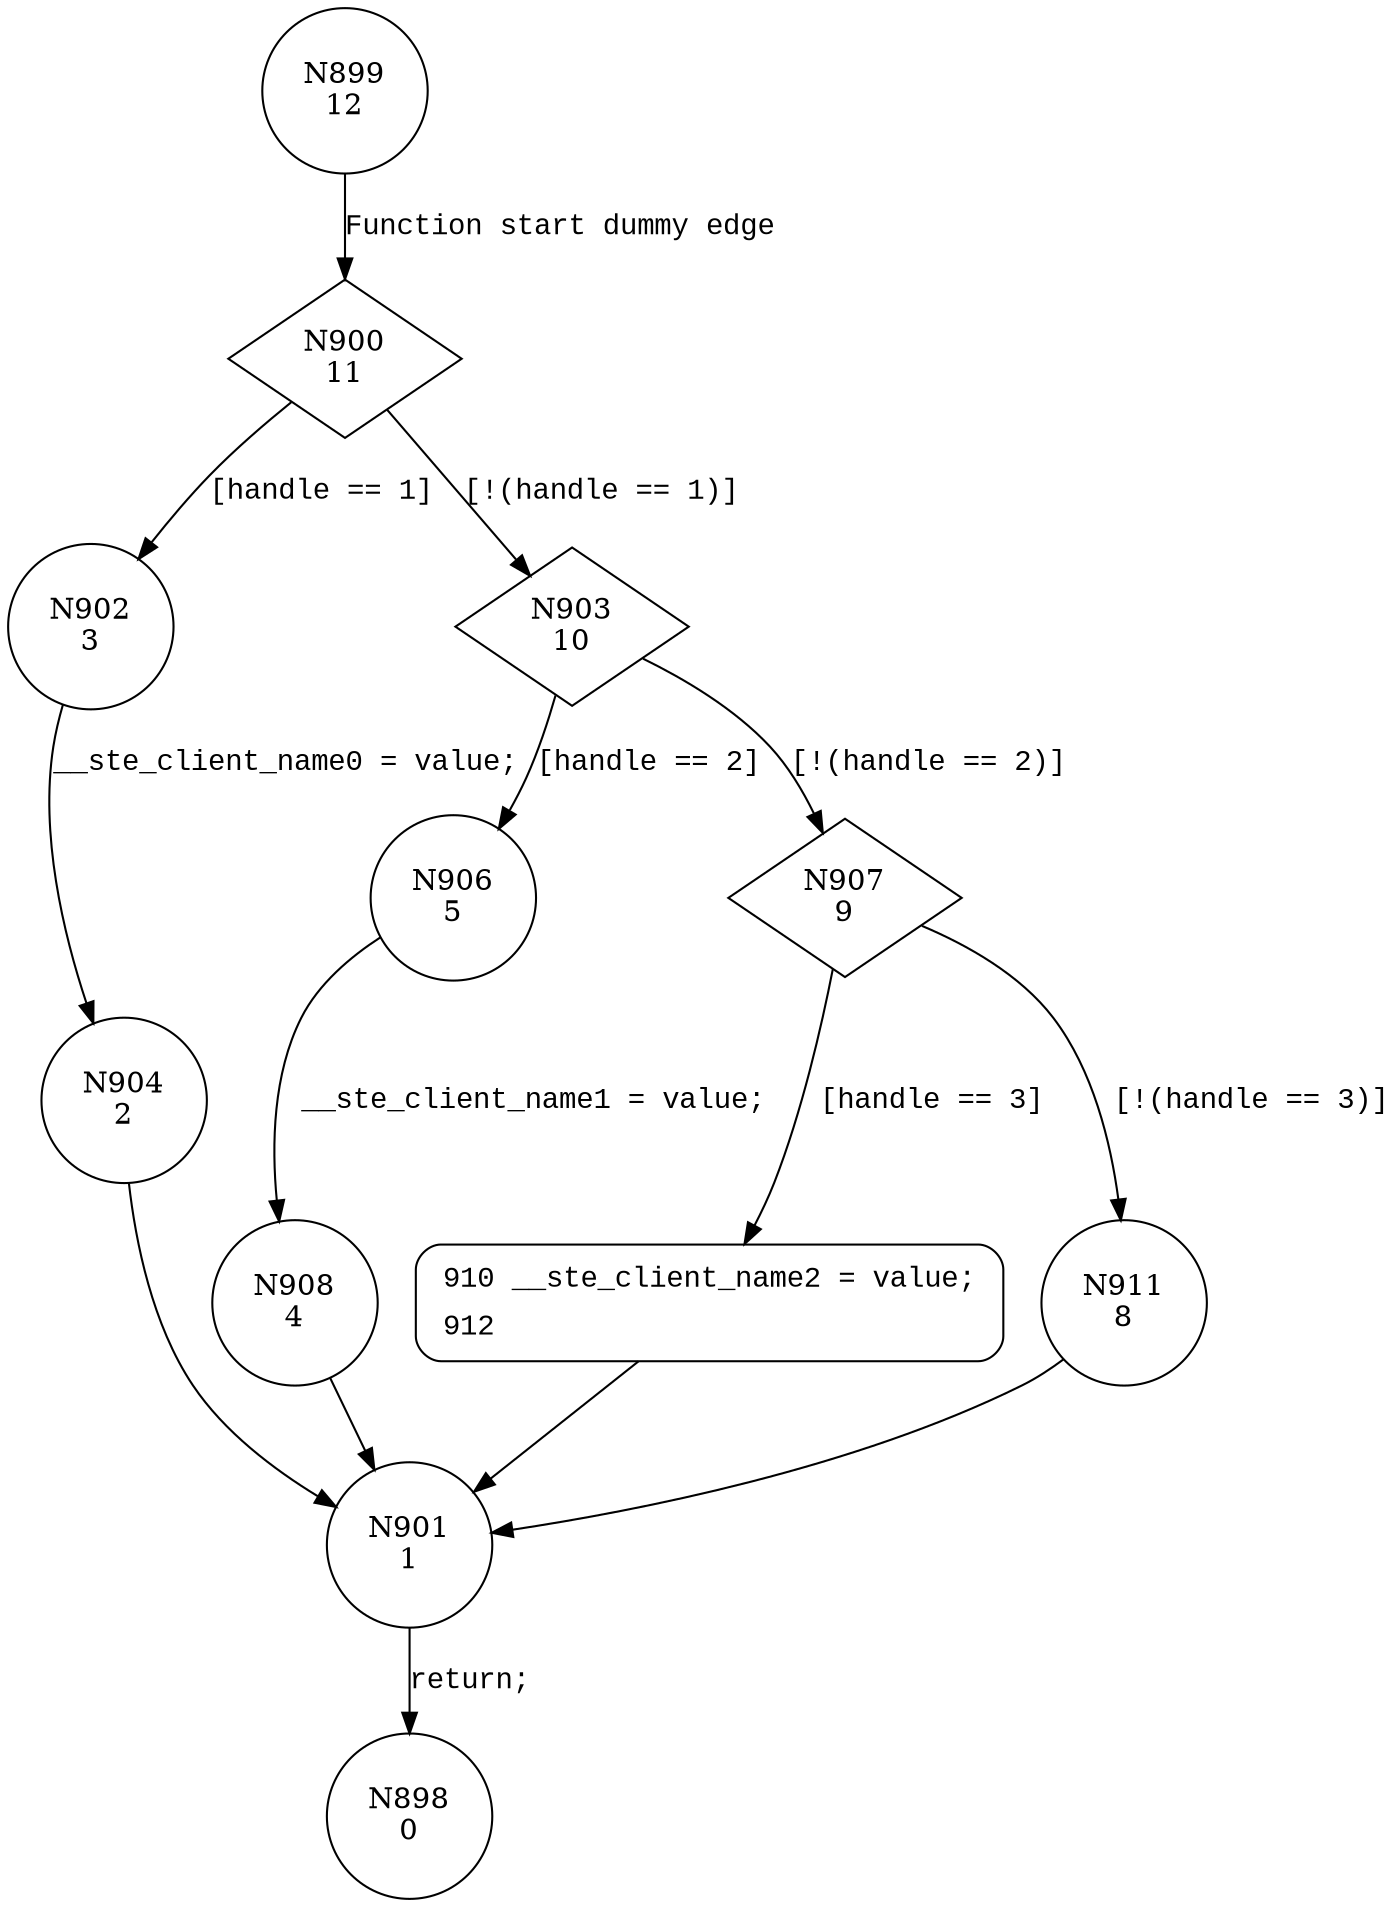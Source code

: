 digraph setClientName {
899 [shape="circle" label="N899\n12"]
900 [shape="diamond" label="N900\n11"]
902 [shape="circle" label="N902\n3"]
903 [shape="diamond" label="N903\n10"]
906 [shape="circle" label="N906\n5"]
907 [shape="diamond" label="N907\n9"]
910 [shape="circle" label="N910\n7"]
911 [shape="circle" label="N911\n8"]
901 [shape="circle" label="N901\n1"]
898 [shape="circle" label="N898\n0"]
908 [shape="circle" label="N908\n4"]
904 [shape="circle" label="N904\n2"]
910 [style="filled,bold" penwidth="1" fillcolor="white" fontname="Courier New" shape="Mrecord" label=<<table border="0" cellborder="0" cellpadding="3" bgcolor="white"><tr><td align="right">910</td><td align="left">__ste_client_name2 = value;</td></tr><tr><td align="right">912</td><td align="left"></td></tr></table>>]
910 -> 901[label=""]
899 -> 900 [label="Function start dummy edge" fontname="Courier New"]
900 -> 902 [label="[handle == 1]" fontname="Courier New"]
900 -> 903 [label="[!(handle == 1)]" fontname="Courier New"]
903 -> 906 [label="[handle == 2]" fontname="Courier New"]
903 -> 907 [label="[!(handle == 2)]" fontname="Courier New"]
907 -> 910 [label="[handle == 3]" fontname="Courier New"]
907 -> 911 [label="[!(handle == 3)]" fontname="Courier New"]
901 -> 898 [label="return;" fontname="Courier New"]
906 -> 908 [label="__ste_client_name1 = value;" fontname="Courier New"]
902 -> 904 [label="__ste_client_name0 = value;" fontname="Courier New"]
911 -> 901 [label="" fontname="Courier New"]
908 -> 901 [label="" fontname="Courier New"]
904 -> 901 [label="" fontname="Courier New"]
}